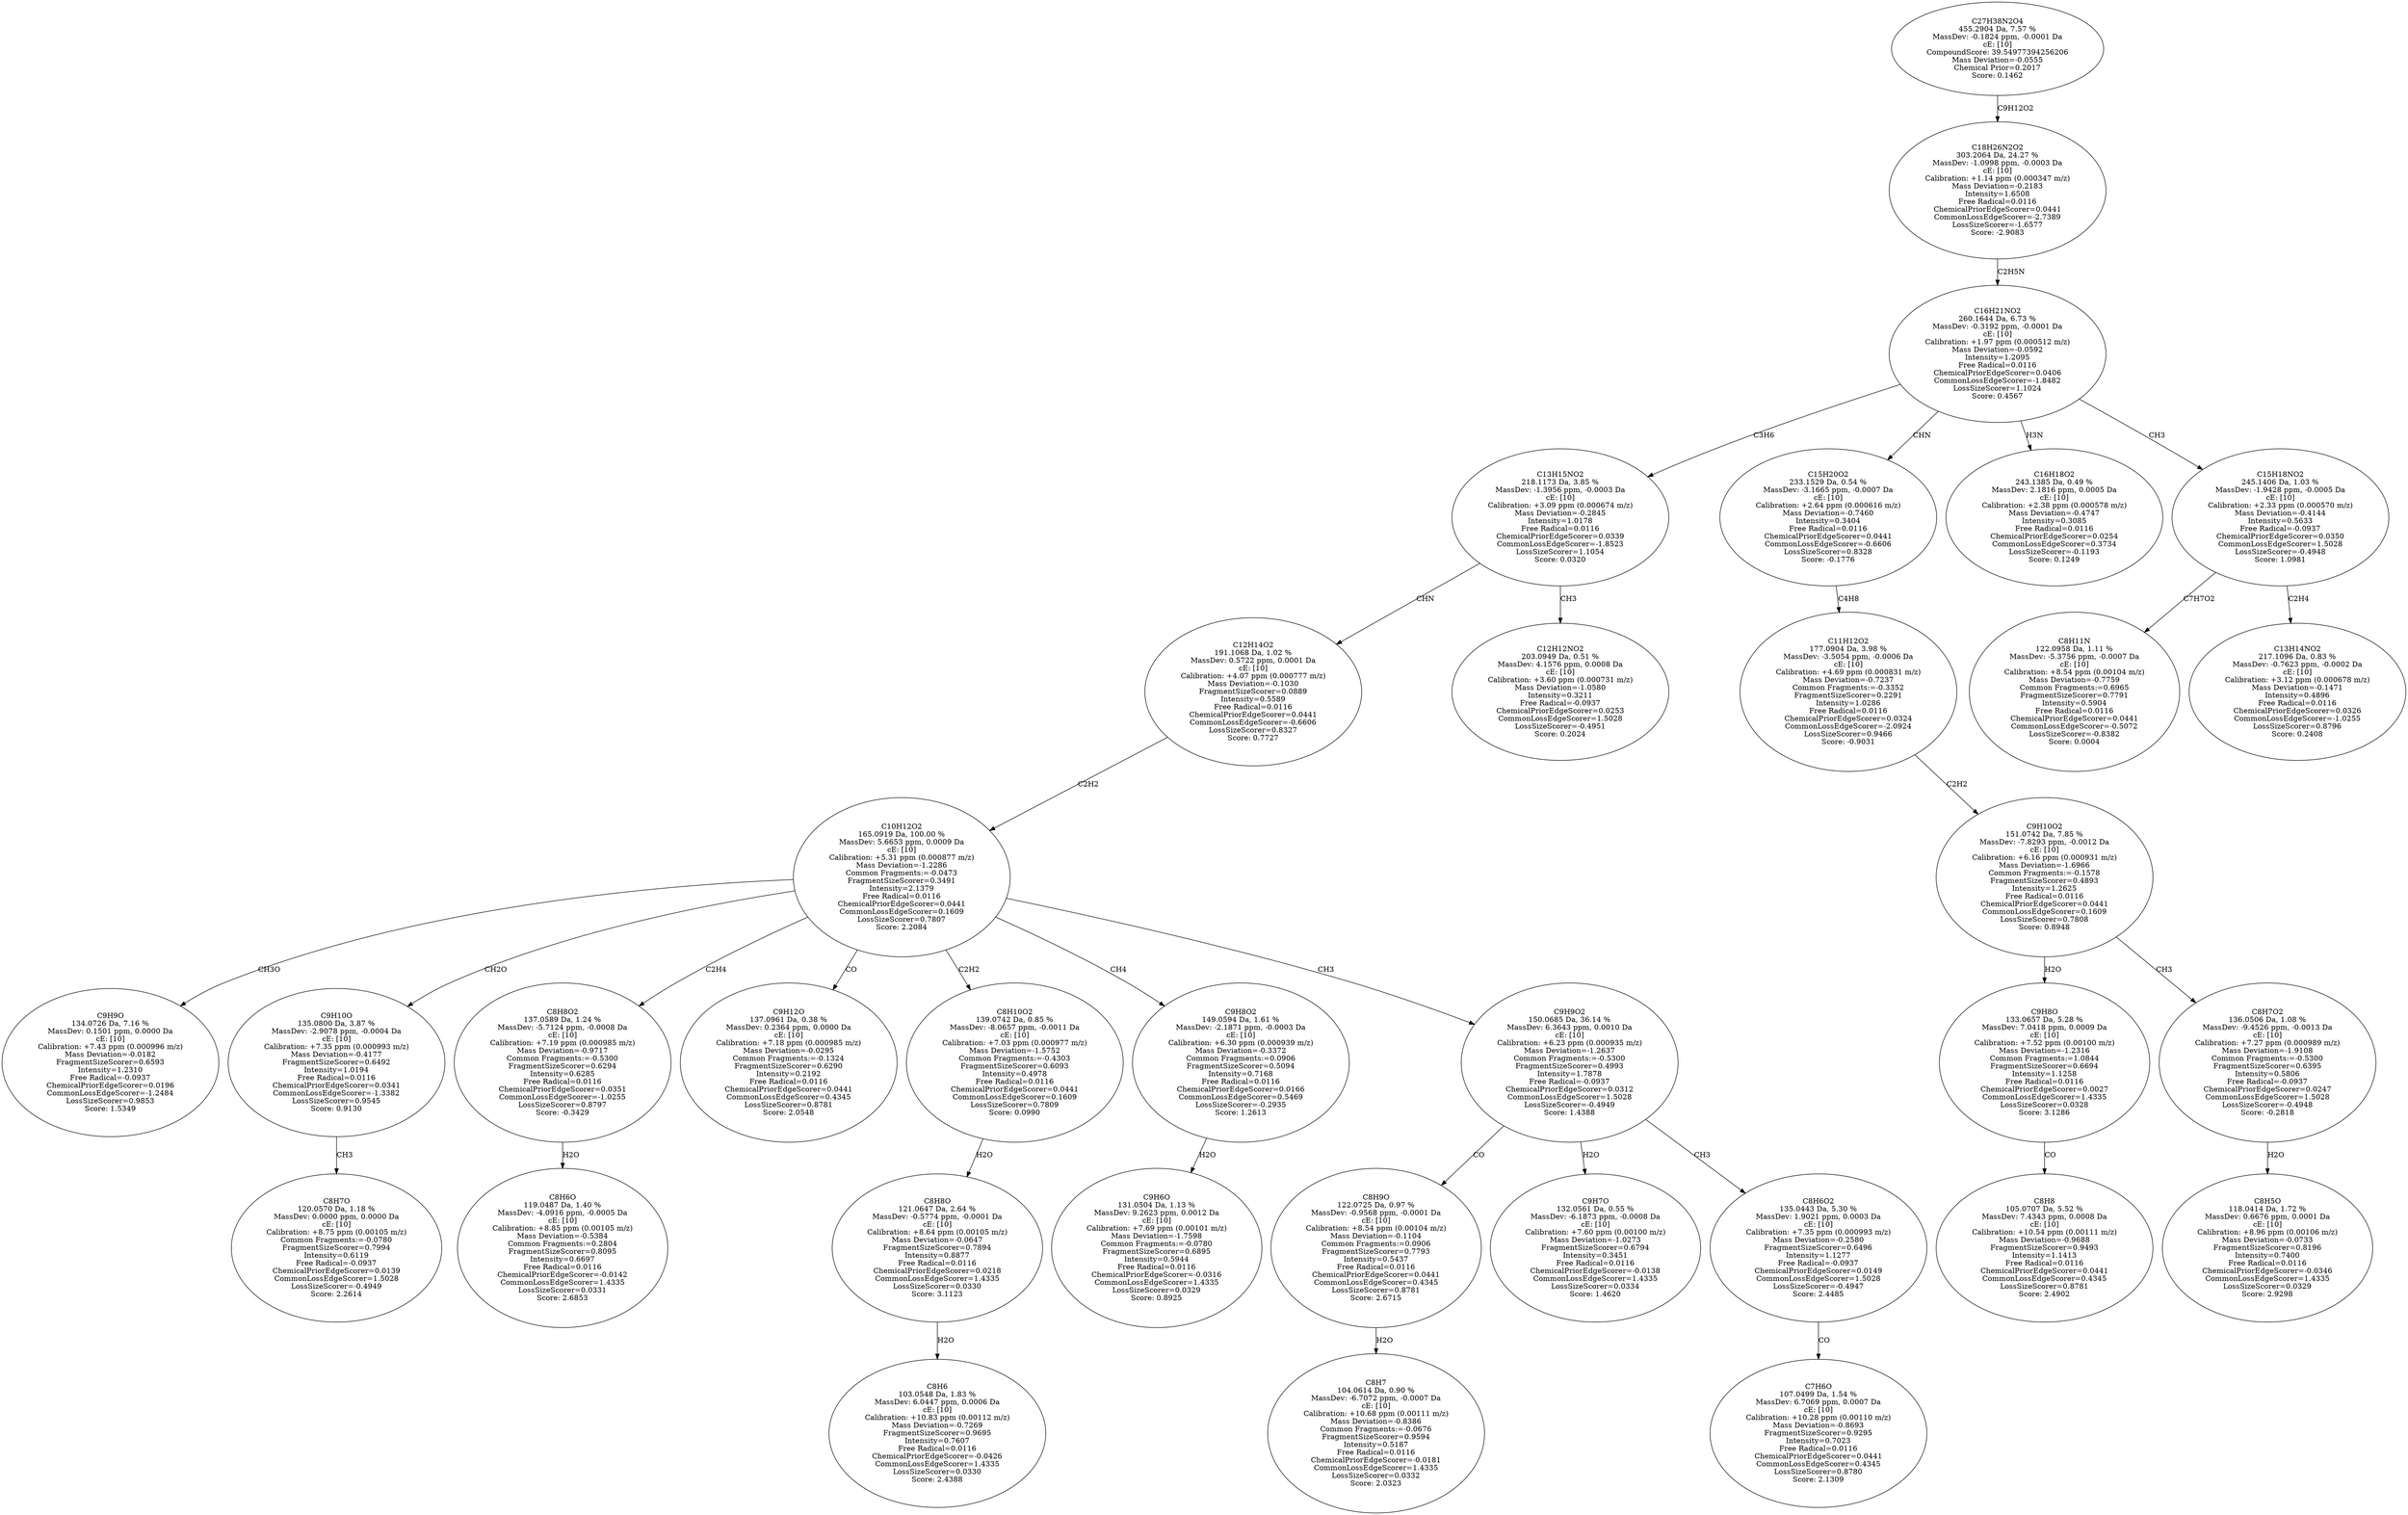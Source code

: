 strict digraph {
v1 [label="C9H9O\n134.0726 Da, 7.16 %\nMassDev: 0.1501 ppm, 0.0000 Da\ncE: [10]\nCalibration: +7.43 ppm (0.000996 m/z)\nMass Deviation=-0.0182\nFragmentSizeScorer=0.6593\nIntensity=1.2310\nFree Radical=-0.0937\nChemicalPriorEdgeScorer=0.0196\nCommonLossEdgeScorer=-1.2484\nLossSizeScorer=0.9853\nScore: 1.5349"];
v2 [label="C8H7O\n120.0570 Da, 1.18 %\nMassDev: 0.0000 ppm, 0.0000 Da\ncE: [10]\nCalibration: +8.75 ppm (0.00105 m/z)\nCommon Fragments:=-0.0780\nFragmentSizeScorer=0.7994\nIntensity=0.6119\nFree Radical=-0.0937\nChemicalPriorEdgeScorer=0.0139\nCommonLossEdgeScorer=1.5028\nLossSizeScorer=-0.4949\nScore: 2.2614"];
v3 [label="C9H10O\n135.0800 Da, 3.87 %\nMassDev: -2.9078 ppm, -0.0004 Da\ncE: [10]\nCalibration: +7.35 ppm (0.000993 m/z)\nMass Deviation=-0.4177\nFragmentSizeScorer=0.6492\nIntensity=1.0194\nFree Radical=0.0116\nChemicalPriorEdgeScorer=0.0341\nCommonLossEdgeScorer=-1.3382\nLossSizeScorer=0.9545\nScore: 0.9130"];
v4 [label="C8H6O\n119.0487 Da, 1.40 %\nMassDev: -4.0916 ppm, -0.0005 Da\ncE: [10]\nCalibration: +8.85 ppm (0.00105 m/z)\nMass Deviation=-0.5384\nCommon Fragments:=0.2804\nFragmentSizeScorer=0.8095\nIntensity=0.6697\nFree Radical=0.0116\nChemicalPriorEdgeScorer=-0.0142\nCommonLossEdgeScorer=1.4335\nLossSizeScorer=0.0331\nScore: 2.6853"];
v5 [label="C8H8O2\n137.0589 Da, 1.24 %\nMassDev: -5.7124 ppm, -0.0008 Da\ncE: [10]\nCalibration: +7.19 ppm (0.000985 m/z)\nMass Deviation=-0.9717\nCommon Fragments:=-0.5300\nFragmentSizeScorer=0.6294\nIntensity=0.6285\nFree Radical=0.0116\nChemicalPriorEdgeScorer=0.0351\nCommonLossEdgeScorer=-1.0255\nLossSizeScorer=0.8797\nScore: -0.3429"];
v6 [label="C9H12O\n137.0961 Da, 0.38 %\nMassDev: 0.2364 ppm, 0.0000 Da\ncE: [10]\nCalibration: +7.18 ppm (0.000985 m/z)\nMass Deviation=-0.0295\nCommon Fragments:=-0.1324\nFragmentSizeScorer=0.6290\nIntensity=0.2192\nFree Radical=0.0116\nChemicalPriorEdgeScorer=0.0441\nCommonLossEdgeScorer=0.4345\nLossSizeScorer=0.8781\nScore: 2.0548"];
v7 [label="C8H6\n103.0548 Da, 1.83 %\nMassDev: 6.0447 ppm, 0.0006 Da\ncE: [10]\nCalibration: +10.83 ppm (0.00112 m/z)\nMass Deviation=-0.7269\nFragmentSizeScorer=0.9695\nIntensity=0.7607\nFree Radical=0.0116\nChemicalPriorEdgeScorer=-0.0426\nCommonLossEdgeScorer=1.4335\nLossSizeScorer=0.0330\nScore: 2.4388"];
v8 [label="C8H8O\n121.0647 Da, 2.64 %\nMassDev: -0.5774 ppm, -0.0001 Da\ncE: [10]\nCalibration: +8.64 ppm (0.00105 m/z)\nMass Deviation=-0.0647\nFragmentSizeScorer=0.7894\nIntensity=0.8877\nFree Radical=0.0116\nChemicalPriorEdgeScorer=0.0218\nCommonLossEdgeScorer=1.4335\nLossSizeScorer=0.0330\nScore: 3.1123"];
v9 [label="C8H10O2\n139.0742 Da, 0.85 %\nMassDev: -8.0657 ppm, -0.0011 Da\ncE: [10]\nCalibration: +7.03 ppm (0.000977 m/z)\nMass Deviation=-1.5752\nCommon Fragments:=-0.4303\nFragmentSizeScorer=0.6093\nIntensity=0.4978\nFree Radical=0.0116\nChemicalPriorEdgeScorer=0.0441\nCommonLossEdgeScorer=0.1609\nLossSizeScorer=0.7809\nScore: 0.0990"];
v10 [label="C9H6O\n131.0504 Da, 1.13 %\nMassDev: 9.2623 ppm, 0.0012 Da\ncE: [10]\nCalibration: +7.69 ppm (0.00101 m/z)\nMass Deviation=-1.7598\nCommon Fragments:=-0.0780\nFragmentSizeScorer=0.6895\nIntensity=0.5944\nFree Radical=0.0116\nChemicalPriorEdgeScorer=-0.0316\nCommonLossEdgeScorer=1.4335\nLossSizeScorer=0.0329\nScore: 0.8925"];
v11 [label="C9H8O2\n149.0594 Da, 1.61 %\nMassDev: -2.1871 ppm, -0.0003 Da\ncE: [10]\nCalibration: +6.30 ppm (0.000939 m/z)\nMass Deviation=-0.3372\nCommon Fragments:=0.0906\nFragmentSizeScorer=0.5094\nIntensity=0.7168\nFree Radical=0.0116\nChemicalPriorEdgeScorer=0.0166\nCommonLossEdgeScorer=0.5469\nLossSizeScorer=-0.2935\nScore: 1.2613"];
v12 [label="C8H7\n104.0614 Da, 0.90 %\nMassDev: -6.7072 ppm, -0.0007 Da\ncE: [10]\nCalibration: +10.68 ppm (0.00111 m/z)\nMass Deviation=-0.8386\nCommon Fragments:=-0.0676\nFragmentSizeScorer=0.9594\nIntensity=0.5187\nFree Radical=0.0116\nChemicalPriorEdgeScorer=-0.0181\nCommonLossEdgeScorer=1.4335\nLossSizeScorer=0.0332\nScore: 2.0323"];
v13 [label="C8H9O\n122.0725 Da, 0.97 %\nMassDev: -0.9568 ppm, -0.0001 Da\ncE: [10]\nCalibration: +8.54 ppm (0.00104 m/z)\nMass Deviation=-0.1104\nCommon Fragments:=0.0906\nFragmentSizeScorer=0.7793\nIntensity=0.5437\nFree Radical=0.0116\nChemicalPriorEdgeScorer=0.0441\nCommonLossEdgeScorer=0.4345\nLossSizeScorer=0.8781\nScore: 2.6715"];
v14 [label="C9H7O\n132.0561 Da, 0.55 %\nMassDev: -6.1873 ppm, -0.0008 Da\ncE: [10]\nCalibration: +7.60 ppm (0.00100 m/z)\nMass Deviation=-1.0273\nFragmentSizeScorer=0.6794\nIntensity=0.3451\nFree Radical=0.0116\nChemicalPriorEdgeScorer=-0.0138\nCommonLossEdgeScorer=1.4335\nLossSizeScorer=0.0334\nScore: 1.4620"];
v15 [label="C7H6O\n107.0499 Da, 1.54 %\nMassDev: 6.7069 ppm, 0.0007 Da\ncE: [10]\nCalibration: +10.28 ppm (0.00110 m/z)\nMass Deviation=-0.8693\nFragmentSizeScorer=0.9295\nIntensity=0.7023\nFree Radical=0.0116\nChemicalPriorEdgeScorer=0.0441\nCommonLossEdgeScorer=0.4345\nLossSizeScorer=0.8780\nScore: 2.1309"];
v16 [label="C8H6O2\n135.0443 Da, 5.30 %\nMassDev: 1.9021 ppm, 0.0003 Da\ncE: [10]\nCalibration: +7.35 ppm (0.000993 m/z)\nMass Deviation=-0.2580\nFragmentSizeScorer=0.6496\nIntensity=1.1277\nFree Radical=-0.0937\nChemicalPriorEdgeScorer=0.0149\nCommonLossEdgeScorer=1.5028\nLossSizeScorer=-0.4947\nScore: 2.4485"];
v17 [label="C9H9O2\n150.0685 Da, 36.14 %\nMassDev: 6.3643 ppm, 0.0010 Da\ncE: [10]\nCalibration: +6.23 ppm (0.000935 m/z)\nMass Deviation=-1.2637\nCommon Fragments:=-0.5300\nFragmentSizeScorer=0.4993\nIntensity=1.7878\nFree Radical=-0.0937\nChemicalPriorEdgeScorer=0.0312\nCommonLossEdgeScorer=1.5028\nLossSizeScorer=-0.4949\nScore: 1.4388"];
v18 [label="C10H12O2\n165.0919 Da, 100.00 %\nMassDev: 5.6653 ppm, 0.0009 Da\ncE: [10]\nCalibration: +5.31 ppm (0.000877 m/z)\nMass Deviation=-1.2286\nCommon Fragments:=-0.0473\nFragmentSizeScorer=0.3491\nIntensity=2.1379\nFree Radical=0.0116\nChemicalPriorEdgeScorer=0.0441\nCommonLossEdgeScorer=0.1609\nLossSizeScorer=0.7807\nScore: 2.2084"];
v19 [label="C12H14O2\n191.1068 Da, 1.02 %\nMassDev: 0.5722 ppm, 0.0001 Da\ncE: [10]\nCalibration: +4.07 ppm (0.000777 m/z)\nMass Deviation=-0.1030\nFragmentSizeScorer=0.0889\nIntensity=0.5589\nFree Radical=0.0116\nChemicalPriorEdgeScorer=0.0441\nCommonLossEdgeScorer=-0.6606\nLossSizeScorer=0.8327\nScore: 0.7727"];
v20 [label="C12H12NO2\n203.0949 Da, 0.51 %\nMassDev: 4.1576 ppm, 0.0008 Da\ncE: [10]\nCalibration: +3.60 ppm (0.000731 m/z)\nMass Deviation=-1.0580\nIntensity=0.3211\nFree Radical=-0.0937\nChemicalPriorEdgeScorer=0.0253\nCommonLossEdgeScorer=1.5028\nLossSizeScorer=-0.4951\nScore: 0.2024"];
v21 [label="C13H15NO2\n218.1173 Da, 3.85 %\nMassDev: -1.3956 ppm, -0.0003 Da\ncE: [10]\nCalibration: +3.09 ppm (0.000674 m/z)\nMass Deviation=-0.2845\nIntensity=1.0178\nFree Radical=0.0116\nChemicalPriorEdgeScorer=0.0339\nCommonLossEdgeScorer=-1.8523\nLossSizeScorer=1.1054\nScore: 0.0320"];
v22 [label="C8H8\n105.0707 Da, 5.52 %\nMassDev: 7.4343 ppm, 0.0008 Da\ncE: [10]\nCalibration: +10.54 ppm (0.00111 m/z)\nMass Deviation=-0.9688\nFragmentSizeScorer=0.9493\nIntensity=1.1413\nFree Radical=0.0116\nChemicalPriorEdgeScorer=0.0441\nCommonLossEdgeScorer=0.4345\nLossSizeScorer=0.8781\nScore: 2.4902"];
v23 [label="C9H8O\n133.0657 Da, 5.28 %\nMassDev: 7.0418 ppm, 0.0009 Da\ncE: [10]\nCalibration: +7.52 ppm (0.00100 m/z)\nMass Deviation=-1.2316\nCommon Fragments:=1.0844\nFragmentSizeScorer=0.6694\nIntensity=1.1258\nFree Radical=0.0116\nChemicalPriorEdgeScorer=0.0027\nCommonLossEdgeScorer=1.4335\nLossSizeScorer=0.0328\nScore: 3.1286"];
v24 [label="C8H5O\n118.0414 Da, 1.72 %\nMassDev: 0.6676 ppm, 0.0001 Da\ncE: [10]\nCalibration: +8.96 ppm (0.00106 m/z)\nMass Deviation=-0.0733\nFragmentSizeScorer=0.8196\nIntensity=0.7400\nFree Radical=0.0116\nChemicalPriorEdgeScorer=-0.0346\nCommonLossEdgeScorer=1.4335\nLossSizeScorer=0.0329\nScore: 2.9298"];
v25 [label="C8H7O2\n136.0506 Da, 1.08 %\nMassDev: -9.4526 ppm, -0.0013 Da\ncE: [10]\nCalibration: +7.27 ppm (0.000989 m/z)\nMass Deviation=-1.9108\nCommon Fragments:=-0.5300\nFragmentSizeScorer=0.6395\nIntensity=0.5806\nFree Radical=-0.0937\nChemicalPriorEdgeScorer=0.0247\nCommonLossEdgeScorer=1.5028\nLossSizeScorer=-0.4948\nScore: -0.2818"];
v26 [label="C9H10O2\n151.0742 Da, 7.85 %\nMassDev: -7.8293 ppm, -0.0012 Da\ncE: [10]\nCalibration: +6.16 ppm (0.000931 m/z)\nMass Deviation=-1.6966\nCommon Fragments:=-0.1578\nFragmentSizeScorer=0.4893\nIntensity=1.2625\nFree Radical=0.0116\nChemicalPriorEdgeScorer=0.0441\nCommonLossEdgeScorer=0.1609\nLossSizeScorer=0.7808\nScore: 0.8948"];
v27 [label="C11H12O2\n177.0904 Da, 3.98 %\nMassDev: -3.5054 ppm, -0.0006 Da\ncE: [10]\nCalibration: +4.69 ppm (0.000831 m/z)\nMass Deviation=-0.7237\nCommon Fragments:=-0.3352\nFragmentSizeScorer=0.2291\nIntensity=1.0286\nFree Radical=0.0116\nChemicalPriorEdgeScorer=0.0324\nCommonLossEdgeScorer=-2.0924\nLossSizeScorer=0.9466\nScore: -0.9031"];
v28 [label="C15H20O2\n233.1529 Da, 0.54 %\nMassDev: -3.1665 ppm, -0.0007 Da\ncE: [10]\nCalibration: +2.64 ppm (0.000616 m/z)\nMass Deviation=-0.7460\nIntensity=0.3404\nFree Radical=0.0116\nChemicalPriorEdgeScorer=0.0441\nCommonLossEdgeScorer=-0.6606\nLossSizeScorer=0.8328\nScore: -0.1776"];
v29 [label="C16H18O2\n243.1385 Da, 0.49 %\nMassDev: 2.1816 ppm, 0.0005 Da\ncE: [10]\nCalibration: +2.38 ppm (0.000578 m/z)\nMass Deviation=-0.4747\nIntensity=0.3085\nFree Radical=0.0116\nChemicalPriorEdgeScorer=0.0254\nCommonLossEdgeScorer=0.3734\nLossSizeScorer=-0.1193\nScore: 0.1249"];
v30 [label="C8H11N\n122.0958 Da, 1.11 %\nMassDev: -5.3756 ppm, -0.0007 Da\ncE: [10]\nCalibration: +8.54 ppm (0.00104 m/z)\nMass Deviation=-0.7759\nCommon Fragments:=0.6965\nFragmentSizeScorer=0.7791\nIntensity=0.5904\nFree Radical=0.0116\nChemicalPriorEdgeScorer=0.0441\nCommonLossEdgeScorer=-0.5072\nLossSizeScorer=-0.8382\nScore: 0.0004"];
v31 [label="C13H14NO2\n217.1096 Da, 0.83 %\nMassDev: -0.7623 ppm, -0.0002 Da\ncE: [10]\nCalibration: +3.12 ppm (0.000678 m/z)\nMass Deviation=-0.1471\nIntensity=0.4896\nFree Radical=0.0116\nChemicalPriorEdgeScorer=0.0326\nCommonLossEdgeScorer=-1.0255\nLossSizeScorer=0.8796\nScore: 0.2408"];
v32 [label="C15H18NO2\n245.1406 Da, 1.03 %\nMassDev: -1.9428 ppm, -0.0005 Da\ncE: [10]\nCalibration: +2.33 ppm (0.000570 m/z)\nMass Deviation=-0.4144\nIntensity=0.5633\nFree Radical=-0.0937\nChemicalPriorEdgeScorer=0.0350\nCommonLossEdgeScorer=1.5028\nLossSizeScorer=-0.4948\nScore: 1.0981"];
v33 [label="C16H21NO2\n260.1644 Da, 6.73 %\nMassDev: -0.3192 ppm, -0.0001 Da\ncE: [10]\nCalibration: +1.97 ppm (0.000512 m/z)\nMass Deviation=-0.0592\nIntensity=1.2095\nFree Radical=0.0116\nChemicalPriorEdgeScorer=0.0406\nCommonLossEdgeScorer=-1.8482\nLossSizeScorer=1.1024\nScore: 0.4567"];
v34 [label="C18H26N2O2\n303.2064 Da, 24.27 %\nMassDev: -1.0998 ppm, -0.0003 Da\ncE: [10]\nCalibration: +1.14 ppm (0.000347 m/z)\nMass Deviation=-0.2183\nIntensity=1.6508\nFree Radical=0.0116\nChemicalPriorEdgeScorer=0.0441\nCommonLossEdgeScorer=-2.7389\nLossSizeScorer=-1.6577\nScore: -2.9083"];
v35 [label="C27H38N2O4\n455.2904 Da, 7.57 %\nMassDev: -0.1824 ppm, -0.0001 Da\ncE: [10]\nCompoundScore: 39.54977394256206\nMass Deviation=-0.0555\nChemical Prior=0.2017\nScore: 0.1462"];
v18 -> v1 [label="CH3O"];
v3 -> v2 [label="CH3"];
v18 -> v3 [label="CH2O"];
v5 -> v4 [label="H2O"];
v18 -> v5 [label="C2H4"];
v18 -> v6 [label="CO"];
v8 -> v7 [label="H2O"];
v9 -> v8 [label="H2O"];
v18 -> v9 [label="C2H2"];
v11 -> v10 [label="H2O"];
v18 -> v11 [label="CH4"];
v13 -> v12 [label="H2O"];
v17 -> v13 [label="CO"];
v17 -> v14 [label="H2O"];
v16 -> v15 [label="CO"];
v17 -> v16 [label="CH3"];
v18 -> v17 [label="CH3"];
v19 -> v18 [label="C2H2"];
v21 -> v19 [label="CHN"];
v21 -> v20 [label="CH3"];
v33 -> v21 [label="C3H6"];
v23 -> v22 [label="CO"];
v26 -> v23 [label="H2O"];
v25 -> v24 [label="H2O"];
v26 -> v25 [label="CH3"];
v27 -> v26 [label="C2H2"];
v28 -> v27 [label="C4H8"];
v33 -> v28 [label="CHN"];
v33 -> v29 [label="H3N"];
v32 -> v30 [label="C7H7O2"];
v32 -> v31 [label="C2H4"];
v33 -> v32 [label="CH3"];
v34 -> v33 [label="C2H5N"];
v35 -> v34 [label="C9H12O2"];
}